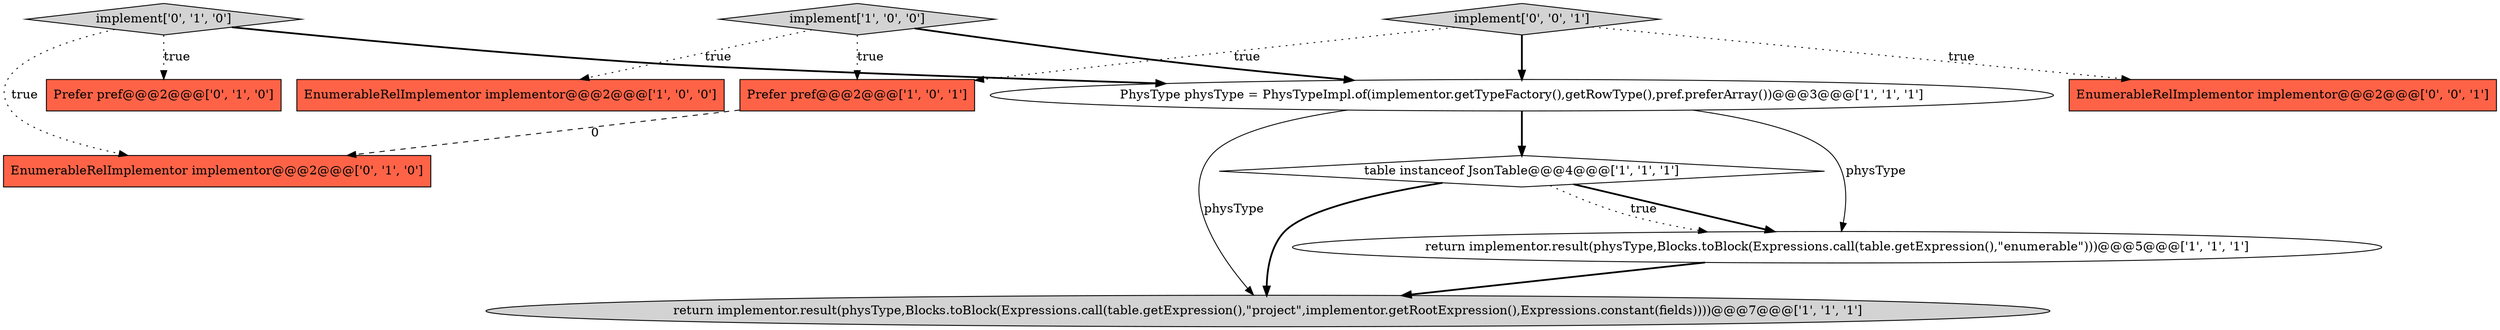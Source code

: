 digraph {
7 [style = filled, label = "Prefer pref@@@2@@@['0', '1', '0']", fillcolor = tomato, shape = box image = "AAA0AAABBB2BBB"];
1 [style = filled, label = "table instanceof JsonTable@@@4@@@['1', '1', '1']", fillcolor = white, shape = diamond image = "AAA0AAABBB1BBB"];
3 [style = filled, label = "EnumerableRelImplementor implementor@@@2@@@['1', '0', '0']", fillcolor = tomato, shape = box image = "AAA0AAABBB1BBB"];
2 [style = filled, label = "return implementor.result(physType,Blocks.toBlock(Expressions.call(table.getExpression(),\"enumerable\")))@@@5@@@['1', '1', '1']", fillcolor = white, shape = ellipse image = "AAA0AAABBB1BBB"];
0 [style = filled, label = "implement['1', '0', '0']", fillcolor = lightgray, shape = diamond image = "AAA0AAABBB1BBB"];
5 [style = filled, label = "PhysType physType = PhysTypeImpl.of(implementor.getTypeFactory(),getRowType(),pref.preferArray())@@@3@@@['1', '1', '1']", fillcolor = white, shape = ellipse image = "AAA0AAABBB1BBB"];
11 [style = filled, label = "implement['0', '0', '1']", fillcolor = lightgray, shape = diamond image = "AAA0AAABBB3BBB"];
9 [style = filled, label = "EnumerableRelImplementor implementor@@@2@@@['0', '1', '0']", fillcolor = tomato, shape = box image = "AAA1AAABBB2BBB"];
4 [style = filled, label = "Prefer pref@@@2@@@['1', '0', '1']", fillcolor = tomato, shape = box image = "AAA0AAABBB1BBB"];
10 [style = filled, label = "EnumerableRelImplementor implementor@@@2@@@['0', '0', '1']", fillcolor = tomato, shape = box image = "AAA0AAABBB3BBB"];
8 [style = filled, label = "implement['0', '1', '0']", fillcolor = lightgray, shape = diamond image = "AAA0AAABBB2BBB"];
6 [style = filled, label = "return implementor.result(physType,Blocks.toBlock(Expressions.call(table.getExpression(),\"project\",implementor.getRootExpression(),Expressions.constant(fields))))@@@7@@@['1', '1', '1']", fillcolor = lightgray, shape = ellipse image = "AAA0AAABBB1BBB"];
5->1 [style = bold, label=""];
11->5 [style = bold, label=""];
5->6 [style = solid, label="physType"];
1->2 [style = bold, label=""];
8->7 [style = dotted, label="true"];
1->6 [style = bold, label=""];
0->3 [style = dotted, label="true"];
8->9 [style = dotted, label="true"];
11->4 [style = dotted, label="true"];
4->9 [style = dashed, label="0"];
8->5 [style = bold, label=""];
1->2 [style = dotted, label="true"];
2->6 [style = bold, label=""];
0->4 [style = dotted, label="true"];
5->2 [style = solid, label="physType"];
11->10 [style = dotted, label="true"];
0->5 [style = bold, label=""];
}
